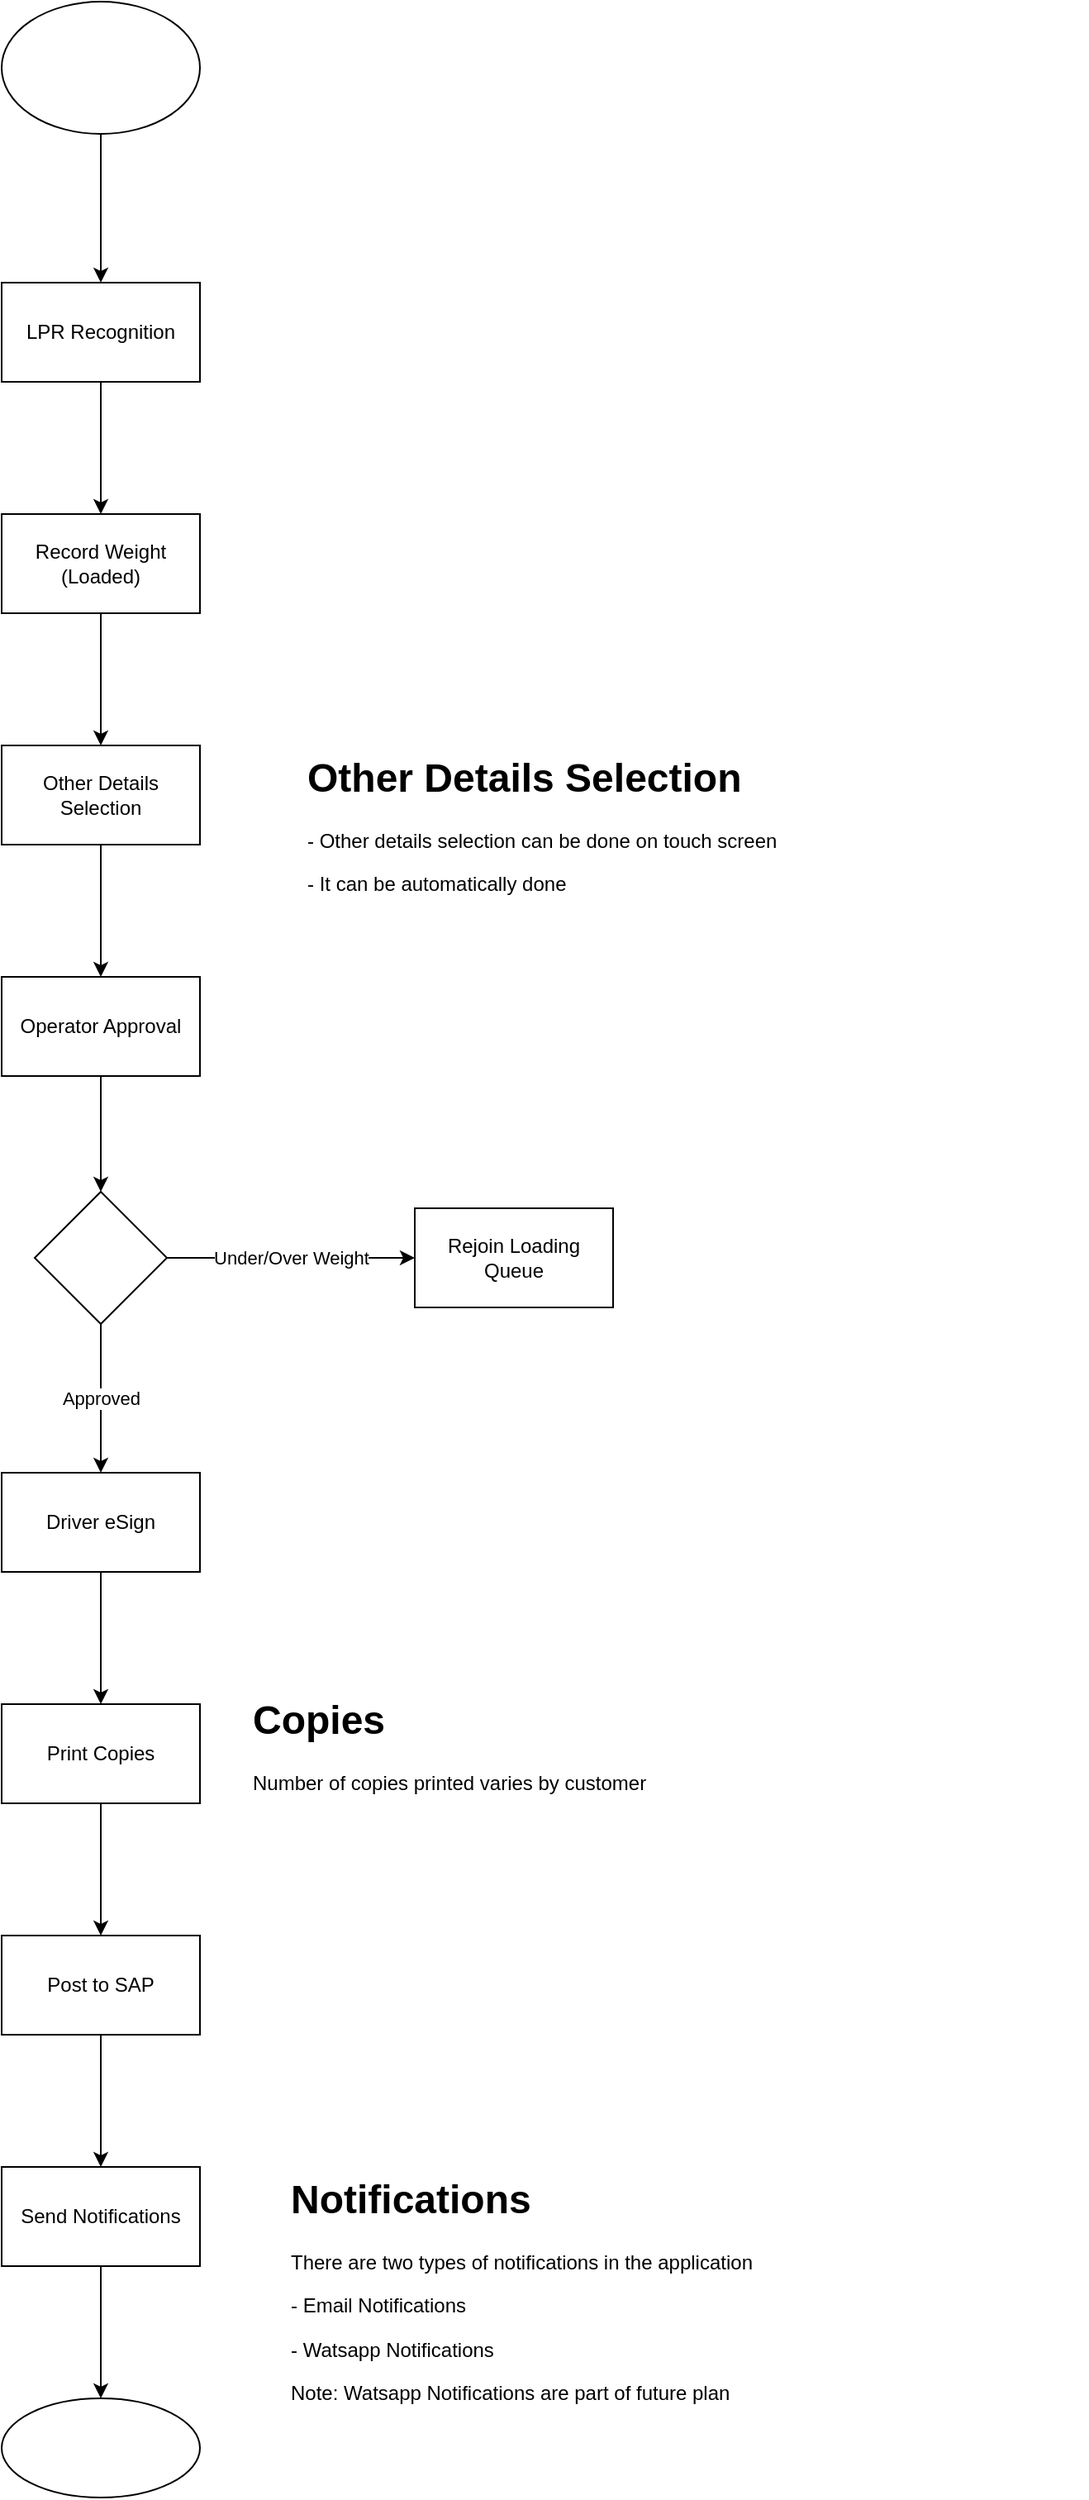 <mxfile version="19.0.3" type="device"><diagram id="w5N9wq9ZnmMYHvBZ5XHu" name="Page-1"><mxGraphModel dx="1422" dy="738" grid="1" gridSize="10" guides="1" tooltips="1" connect="1" arrows="1" fold="1" page="1" pageScale="1" pageWidth="1654" pageHeight="2336" math="0" shadow="0"><root><mxCell id="0"/><mxCell id="1" parent="0"/><mxCell id="14fRxz7aY7Cz8MnQQsZA-3" value="" style="edgeStyle=orthogonalEdgeStyle;rounded=0;orthogonalLoop=1;jettySize=auto;html=1;" parent="1" source="14fRxz7aY7Cz8MnQQsZA-1" target="14fRxz7aY7Cz8MnQQsZA-2" edge="1"><mxGeometry relative="1" as="geometry"/></mxCell><mxCell id="14fRxz7aY7Cz8MnQQsZA-1" value="" style="ellipse;whiteSpace=wrap;html=1;" parent="1" vertex="1"><mxGeometry x="170" y="40" width="120" height="80" as="geometry"/></mxCell><mxCell id="14fRxz7aY7Cz8MnQQsZA-5" value="" style="edgeStyle=orthogonalEdgeStyle;rounded=0;orthogonalLoop=1;jettySize=auto;html=1;" parent="1" source="14fRxz7aY7Cz8MnQQsZA-2" target="14fRxz7aY7Cz8MnQQsZA-4" edge="1"><mxGeometry relative="1" as="geometry"/></mxCell><mxCell id="14fRxz7aY7Cz8MnQQsZA-2" value="LPR Recognition" style="whiteSpace=wrap;html=1;" parent="1" vertex="1"><mxGeometry x="170" y="210" width="120" height="60" as="geometry"/></mxCell><mxCell id="fOMmwuxW0U2xfC288vfc-2" value="" style="edgeStyle=orthogonalEdgeStyle;rounded=0;orthogonalLoop=1;jettySize=auto;html=1;" parent="1" source="14fRxz7aY7Cz8MnQQsZA-4" target="fOMmwuxW0U2xfC288vfc-1" edge="1"><mxGeometry relative="1" as="geometry"/></mxCell><mxCell id="14fRxz7aY7Cz8MnQQsZA-4" value="Record Weight (Loaded)" style="whiteSpace=wrap;html=1;" parent="1" vertex="1"><mxGeometry x="170" y="350" width="120" height="60" as="geometry"/></mxCell><mxCell id="14fRxz7aY7Cz8MnQQsZA-9" value="" style="edgeStyle=orthogonalEdgeStyle;rounded=0;orthogonalLoop=1;jettySize=auto;html=1;" parent="1" source="14fRxz7aY7Cz8MnQQsZA-6" target="14fRxz7aY7Cz8MnQQsZA-8" edge="1"><mxGeometry relative="1" as="geometry"/></mxCell><mxCell id="14fRxz7aY7Cz8MnQQsZA-6" value="Operator Approval" style="whiteSpace=wrap;html=1;" parent="1" vertex="1"><mxGeometry x="170" y="630" width="120" height="60" as="geometry"/></mxCell><mxCell id="14fRxz7aY7Cz8MnQQsZA-11" value="Approved" style="edgeStyle=orthogonalEdgeStyle;rounded=0;orthogonalLoop=1;jettySize=auto;html=1;" parent="1" source="14fRxz7aY7Cz8MnQQsZA-8" target="14fRxz7aY7Cz8MnQQsZA-10" edge="1"><mxGeometry relative="1" as="geometry"/></mxCell><mxCell id="fOMmwuxW0U2xfC288vfc-17" value="Under/Over Weight" style="edgeStyle=orthogonalEdgeStyle;rounded=0;orthogonalLoop=1;jettySize=auto;html=1;" parent="1" source="14fRxz7aY7Cz8MnQQsZA-8" target="fOMmwuxW0U2xfC288vfc-16" edge="1"><mxGeometry relative="1" as="geometry"/></mxCell><mxCell id="14fRxz7aY7Cz8MnQQsZA-8" value="" style="rhombus;whiteSpace=wrap;html=1;" parent="1" vertex="1"><mxGeometry x="190" y="760" width="80" height="80" as="geometry"/></mxCell><mxCell id="fOMmwuxW0U2xfC288vfc-7" value="" style="edgeStyle=orthogonalEdgeStyle;rounded=0;orthogonalLoop=1;jettySize=auto;html=1;" parent="1" source="14fRxz7aY7Cz8MnQQsZA-10" edge="1"><mxGeometry relative="1" as="geometry"><mxPoint x="230" y="1070" as="targetPoint"/></mxGeometry></mxCell><mxCell id="14fRxz7aY7Cz8MnQQsZA-10" value="Driver eSign" style="whiteSpace=wrap;html=1;" parent="1" vertex="1"><mxGeometry x="170" y="930" width="120" height="60" as="geometry"/></mxCell><mxCell id="14fRxz7aY7Cz8MnQQsZA-16" value="" style="edgeStyle=orthogonalEdgeStyle;rounded=0;orthogonalLoop=1;jettySize=auto;html=1;" parent="1" source="14fRxz7aY7Cz8MnQQsZA-14" target="14fRxz7aY7Cz8MnQQsZA-15" edge="1"><mxGeometry relative="1" as="geometry"/></mxCell><mxCell id="14fRxz7aY7Cz8MnQQsZA-14" value="Send Notifications" style="rounded=0;whiteSpace=wrap;html=1;" parent="1" vertex="1"><mxGeometry x="170" y="1350" width="120" height="60" as="geometry"/></mxCell><mxCell id="14fRxz7aY7Cz8MnQQsZA-15" value="" style="ellipse;whiteSpace=wrap;html=1;rounded=0;" parent="1" vertex="1"><mxGeometry x="170" y="1490" width="120" height="60" as="geometry"/></mxCell><mxCell id="fOMmwuxW0U2xfC288vfc-5" value="" style="edgeStyle=orthogonalEdgeStyle;rounded=0;orthogonalLoop=1;jettySize=auto;html=1;" parent="1" source="fOMmwuxW0U2xfC288vfc-1" edge="1"><mxGeometry relative="1" as="geometry"><mxPoint x="230" y="630" as="targetPoint"/></mxGeometry></mxCell><mxCell id="fOMmwuxW0U2xfC288vfc-1" value="Other Details Selection" style="whiteSpace=wrap;html=1;" parent="1" vertex="1"><mxGeometry x="170" y="490" width="120" height="60" as="geometry"/></mxCell><mxCell id="fOMmwuxW0U2xfC288vfc-3" value="&lt;h1&gt;Other Details Selection&lt;/h1&gt;&lt;p&gt;- Other details selection can be done on touch screen&lt;/p&gt;&lt;p&gt;- It can be automatically done&lt;/p&gt;" style="text;html=1;strokeColor=none;fillColor=none;spacing=5;spacingTop=-20;whiteSpace=wrap;overflow=hidden;rounded=0;" parent="1" vertex="1"><mxGeometry x="350" y="490" width="300" height="120" as="geometry"/></mxCell><mxCell id="fOMmwuxW0U2xfC288vfc-12" value="" style="edgeStyle=orthogonalEdgeStyle;rounded=0;orthogonalLoop=1;jettySize=auto;html=1;" parent="1" source="fOMmwuxW0U2xfC288vfc-8" target="fOMmwuxW0U2xfC288vfc-11" edge="1"><mxGeometry relative="1" as="geometry"/></mxCell><mxCell id="fOMmwuxW0U2xfC288vfc-8" value="Print Copies" style="whiteSpace=wrap;html=1;" parent="1" vertex="1"><mxGeometry x="170" y="1070" width="120" height="60" as="geometry"/></mxCell><mxCell id="fOMmwuxW0U2xfC288vfc-10" value="&lt;h1&gt;Copies&lt;/h1&gt;&lt;p&gt;Number of copies printed varies by customer&lt;/p&gt;" style="text;html=1;strokeColor=none;fillColor=none;spacing=5;spacingTop=-20;whiteSpace=wrap;overflow=hidden;rounded=0;" parent="1" vertex="1"><mxGeometry x="317" y="1060" width="510" height="70" as="geometry"/></mxCell><mxCell id="fOMmwuxW0U2xfC288vfc-14" value="" style="edgeStyle=orthogonalEdgeStyle;rounded=0;orthogonalLoop=1;jettySize=auto;html=1;" parent="1" source="fOMmwuxW0U2xfC288vfc-11" edge="1"><mxGeometry relative="1" as="geometry"><mxPoint x="230" y="1350" as="targetPoint"/></mxGeometry></mxCell><mxCell id="fOMmwuxW0U2xfC288vfc-11" value="Post to SAP" style="whiteSpace=wrap;html=1;" parent="1" vertex="1"><mxGeometry x="170" y="1210" width="120" height="60" as="geometry"/></mxCell><mxCell id="fOMmwuxW0U2xfC288vfc-15" value="&lt;h1&gt;Notifications&lt;/h1&gt;&lt;p&gt;There are two types of notifications in the application&lt;/p&gt;&lt;p&gt;- Email Notifications&lt;/p&gt;&lt;p&gt;- Watsapp Notifications&lt;/p&gt;&lt;p&gt;Note: Watsapp Notifications are part of future plan&lt;/p&gt;&lt;p&gt;&lt;br&gt;&lt;/p&gt;" style="text;html=1;strokeColor=none;fillColor=none;spacing=5;spacingTop=-20;whiteSpace=wrap;overflow=hidden;rounded=0;" parent="1" vertex="1"><mxGeometry x="340" y="1350" width="300" height="160" as="geometry"/></mxCell><mxCell id="fOMmwuxW0U2xfC288vfc-16" value="Rejoin Loading Queue" style="whiteSpace=wrap;html=1;" parent="1" vertex="1"><mxGeometry x="420" y="770" width="120" height="60" as="geometry"/></mxCell></root></mxGraphModel></diagram></mxfile>